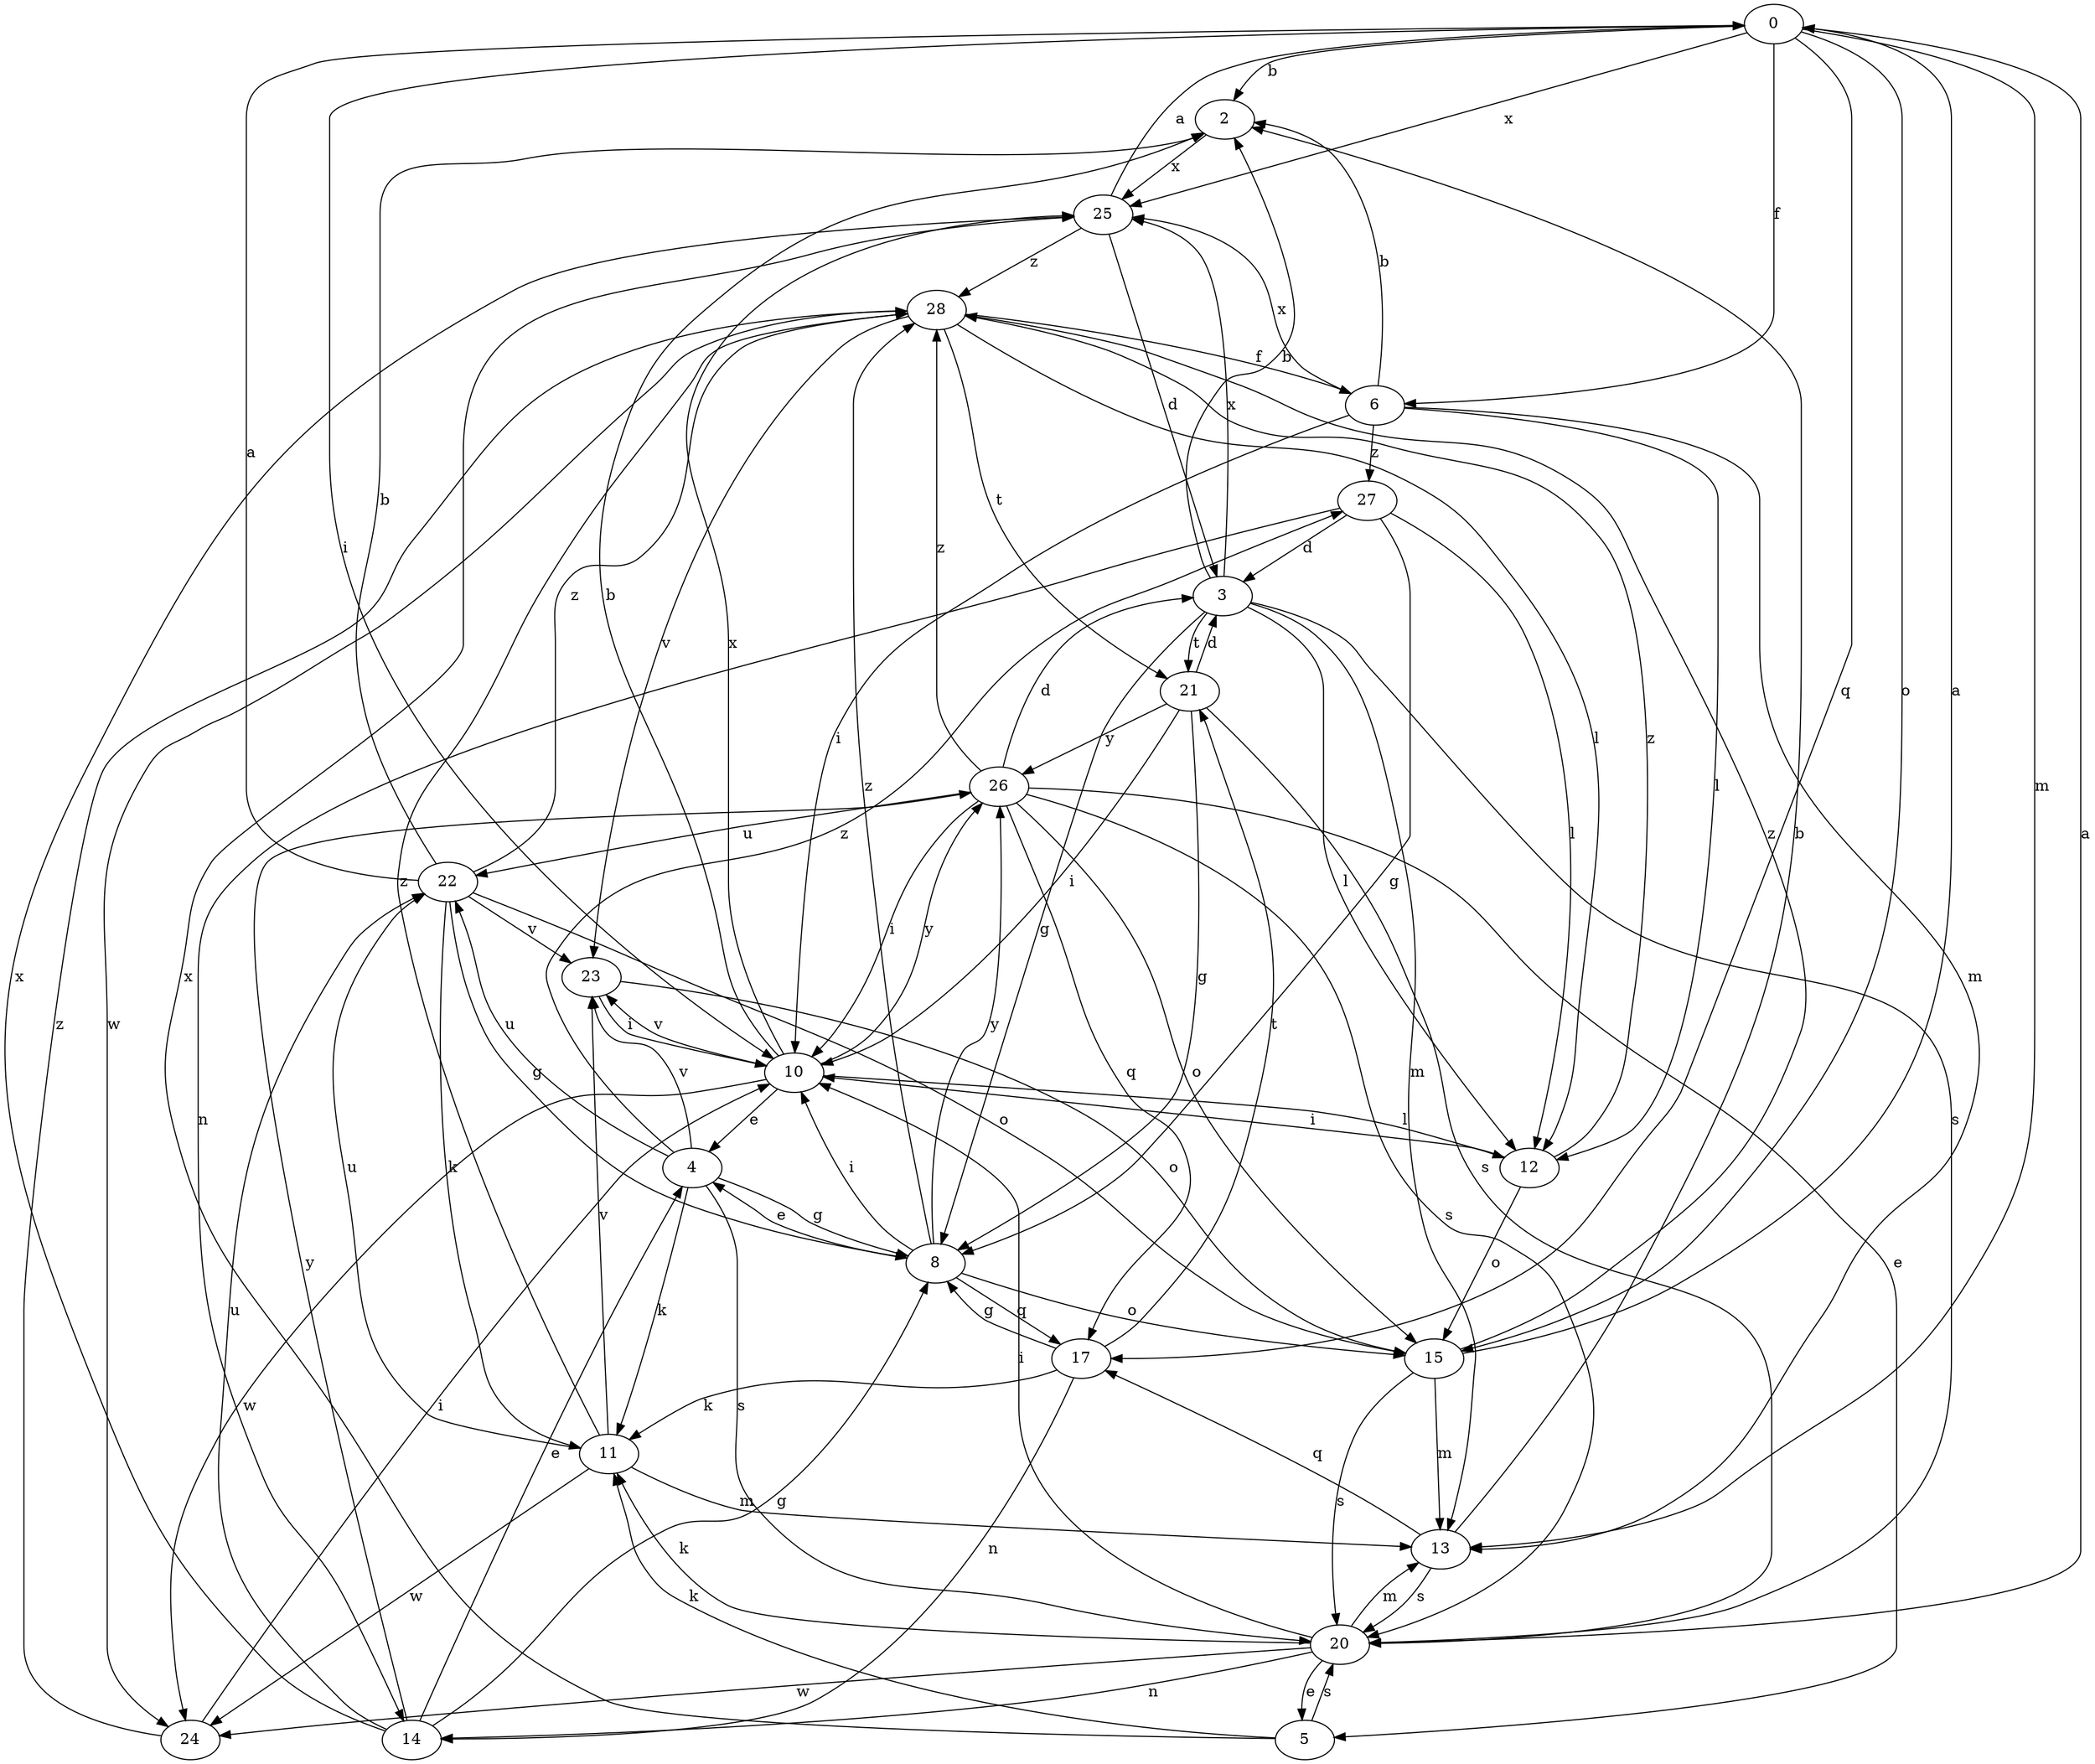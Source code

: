 strict digraph  {
0;
2;
3;
4;
5;
6;
8;
10;
11;
12;
13;
14;
15;
17;
20;
21;
22;
23;
24;
25;
26;
27;
28;
0 -> 2  [label=b];
0 -> 6  [label=f];
0 -> 10  [label=i];
0 -> 13  [label=m];
0 -> 15  [label=o];
0 -> 17  [label=q];
0 -> 25  [label=x];
2 -> 25  [label=x];
3 -> 2  [label=b];
3 -> 8  [label=g];
3 -> 12  [label=l];
3 -> 13  [label=m];
3 -> 20  [label=s];
3 -> 21  [label=t];
3 -> 25  [label=x];
4 -> 8  [label=g];
4 -> 11  [label=k];
4 -> 20  [label=s];
4 -> 22  [label=u];
4 -> 23  [label=v];
4 -> 27  [label=z];
5 -> 11  [label=k];
5 -> 20  [label=s];
5 -> 25  [label=x];
6 -> 2  [label=b];
6 -> 10  [label=i];
6 -> 12  [label=l];
6 -> 13  [label=m];
6 -> 25  [label=x];
6 -> 27  [label=z];
8 -> 4  [label=e];
8 -> 10  [label=i];
8 -> 15  [label=o];
8 -> 17  [label=q];
8 -> 26  [label=y];
8 -> 28  [label=z];
10 -> 2  [label=b];
10 -> 4  [label=e];
10 -> 12  [label=l];
10 -> 23  [label=v];
10 -> 24  [label=w];
10 -> 25  [label=x];
10 -> 26  [label=y];
11 -> 13  [label=m];
11 -> 22  [label=u];
11 -> 23  [label=v];
11 -> 24  [label=w];
11 -> 28  [label=z];
12 -> 10  [label=i];
12 -> 15  [label=o];
12 -> 28  [label=z];
13 -> 2  [label=b];
13 -> 17  [label=q];
13 -> 20  [label=s];
14 -> 4  [label=e];
14 -> 8  [label=g];
14 -> 22  [label=u];
14 -> 25  [label=x];
14 -> 26  [label=y];
15 -> 0  [label=a];
15 -> 13  [label=m];
15 -> 20  [label=s];
15 -> 28  [label=z];
17 -> 8  [label=g];
17 -> 11  [label=k];
17 -> 14  [label=n];
17 -> 21  [label=t];
20 -> 0  [label=a];
20 -> 5  [label=e];
20 -> 10  [label=i];
20 -> 11  [label=k];
20 -> 13  [label=m];
20 -> 14  [label=n];
20 -> 24  [label=w];
21 -> 3  [label=d];
21 -> 8  [label=g];
21 -> 10  [label=i];
21 -> 20  [label=s];
21 -> 26  [label=y];
22 -> 0  [label=a];
22 -> 2  [label=b];
22 -> 8  [label=g];
22 -> 11  [label=k];
22 -> 15  [label=o];
22 -> 23  [label=v];
22 -> 28  [label=z];
23 -> 10  [label=i];
23 -> 15  [label=o];
24 -> 10  [label=i];
24 -> 28  [label=z];
25 -> 0  [label=a];
25 -> 3  [label=d];
25 -> 28  [label=z];
26 -> 3  [label=d];
26 -> 5  [label=e];
26 -> 10  [label=i];
26 -> 15  [label=o];
26 -> 17  [label=q];
26 -> 20  [label=s];
26 -> 22  [label=u];
26 -> 28  [label=z];
27 -> 3  [label=d];
27 -> 8  [label=g];
27 -> 12  [label=l];
27 -> 14  [label=n];
28 -> 6  [label=f];
28 -> 12  [label=l];
28 -> 21  [label=t];
28 -> 23  [label=v];
28 -> 24  [label=w];
}
